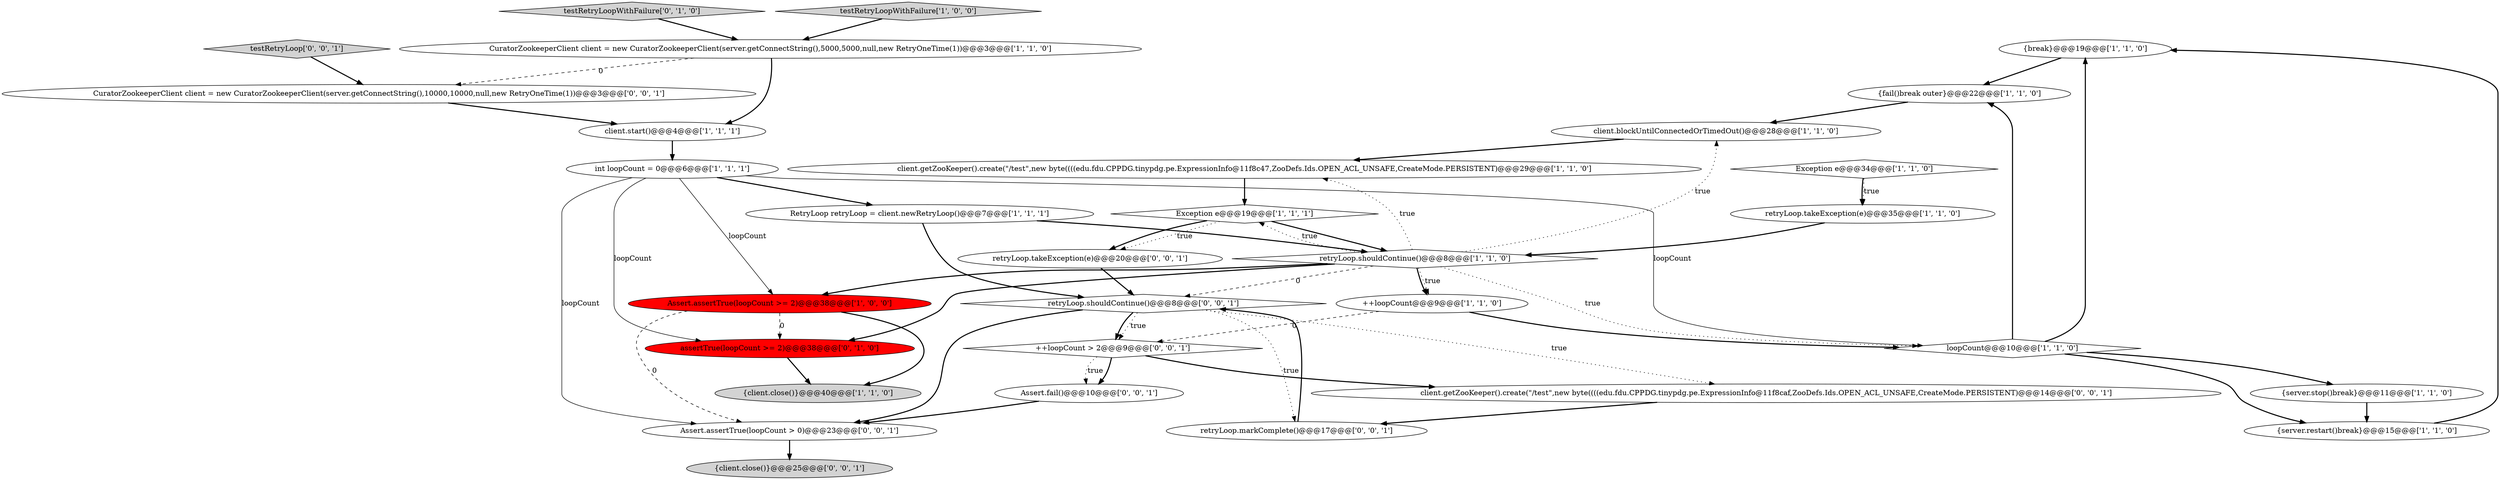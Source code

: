 digraph {
14 [style = filled, label = "{break}@@@19@@@['1', '1', '0']", fillcolor = white, shape = ellipse image = "AAA0AAABBB1BBB"];
19 [style = filled, label = "testRetryLoopWithFailure['0', '1', '0']", fillcolor = lightgray, shape = diamond image = "AAA0AAABBB2BBB"];
7 [style = filled, label = "{server.restart()break}@@@15@@@['1', '1', '0']", fillcolor = white, shape = ellipse image = "AAA0AAABBB1BBB"];
26 [style = filled, label = "CuratorZookeeperClient client = new CuratorZookeeperClient(server.getConnectString(),10000,10000,null,new RetryOneTime(1))@@@3@@@['0', '0', '1']", fillcolor = white, shape = ellipse image = "AAA0AAABBB3BBB"];
1 [style = filled, label = "retryLoop.takeException(e)@@@35@@@['1', '1', '0']", fillcolor = white, shape = ellipse image = "AAA0AAABBB1BBB"];
21 [style = filled, label = "retryLoop.shouldContinue()@@@8@@@['0', '0', '1']", fillcolor = white, shape = diamond image = "AAA0AAABBB3BBB"];
13 [style = filled, label = "Exception e@@@19@@@['1', '1', '1']", fillcolor = white, shape = diamond image = "AAA0AAABBB1BBB"];
22 [style = filled, label = "client.getZooKeeper().create(\"/test\",new byte((((edu.fdu.CPPDG.tinypdg.pe.ExpressionInfo@11f8caf,ZooDefs.Ids.OPEN_ACL_UNSAFE,CreateMode.PERSISTENT)@@@14@@@['0', '0', '1']", fillcolor = white, shape = ellipse image = "AAA0AAABBB3BBB"];
27 [style = filled, label = "testRetryLoop['0', '0', '1']", fillcolor = lightgray, shape = diamond image = "AAA0AAABBB3BBB"];
29 [style = filled, label = "++loopCount > 2@@@9@@@['0', '0', '1']", fillcolor = white, shape = diamond image = "AAA0AAABBB3BBB"];
24 [style = filled, label = "Assert.assertTrue(loopCount > 0)@@@23@@@['0', '0', '1']", fillcolor = white, shape = ellipse image = "AAA0AAABBB3BBB"];
11 [style = filled, label = "RetryLoop retryLoop = client.newRetryLoop()@@@7@@@['1', '1', '1']", fillcolor = white, shape = ellipse image = "AAA0AAABBB1BBB"];
18 [style = filled, label = "client.getZooKeeper().create(\"/test\",new byte((((edu.fdu.CPPDG.tinypdg.pe.ExpressionInfo@11f8c47,ZooDefs.Ids.OPEN_ACL_UNSAFE,CreateMode.PERSISTENT)@@@29@@@['1', '1', '0']", fillcolor = white, shape = ellipse image = "AAA0AAABBB1BBB"];
12 [style = filled, label = "++loopCount@@@9@@@['1', '1', '0']", fillcolor = white, shape = ellipse image = "AAA0AAABBB1BBB"];
25 [style = filled, label = "{client.close()}@@@25@@@['0', '0', '1']", fillcolor = lightgray, shape = ellipse image = "AAA0AAABBB3BBB"];
2 [style = filled, label = "client.start()@@@4@@@['1', '1', '1']", fillcolor = white, shape = ellipse image = "AAA0AAABBB1BBB"];
5 [style = filled, label = "testRetryLoopWithFailure['1', '0', '0']", fillcolor = lightgray, shape = diamond image = "AAA0AAABBB1BBB"];
4 [style = filled, label = "Assert.assertTrue(loopCount >= 2)@@@38@@@['1', '0', '0']", fillcolor = red, shape = ellipse image = "AAA1AAABBB1BBB"];
23 [style = filled, label = "retryLoop.markComplete()@@@17@@@['0', '0', '1']", fillcolor = white, shape = ellipse image = "AAA0AAABBB3BBB"];
10 [style = filled, label = "int loopCount = 0@@@6@@@['1', '1', '1']", fillcolor = white, shape = ellipse image = "AAA0AAABBB1BBB"];
15 [style = filled, label = "CuratorZookeeperClient client = new CuratorZookeeperClient(server.getConnectString(),5000,5000,null,new RetryOneTime(1))@@@3@@@['1', '1', '0']", fillcolor = white, shape = ellipse image = "AAA0AAABBB1BBB"];
28 [style = filled, label = "retryLoop.takeException(e)@@@20@@@['0', '0', '1']", fillcolor = white, shape = ellipse image = "AAA0AAABBB3BBB"];
16 [style = filled, label = "loopCount@@@10@@@['1', '1', '0']", fillcolor = white, shape = diamond image = "AAA0AAABBB1BBB"];
17 [style = filled, label = "retryLoop.shouldContinue()@@@8@@@['1', '1', '0']", fillcolor = white, shape = diamond image = "AAA0AAABBB1BBB"];
9 [style = filled, label = "Exception e@@@34@@@['1', '1', '0']", fillcolor = white, shape = diamond image = "AAA0AAABBB1BBB"];
3 [style = filled, label = "{server.stop()break}@@@11@@@['1', '1', '0']", fillcolor = white, shape = ellipse image = "AAA0AAABBB1BBB"];
20 [style = filled, label = "assertTrue(loopCount >= 2)@@@38@@@['0', '1', '0']", fillcolor = red, shape = ellipse image = "AAA1AAABBB2BBB"];
8 [style = filled, label = "{client.close()}@@@40@@@['1', '1', '0']", fillcolor = lightgray, shape = ellipse image = "AAA0AAABBB1BBB"];
0 [style = filled, label = "client.blockUntilConnectedOrTimedOut()@@@28@@@['1', '1', '0']", fillcolor = white, shape = ellipse image = "AAA0AAABBB1BBB"];
30 [style = filled, label = "Assert.fail()@@@10@@@['0', '0', '1']", fillcolor = white, shape = ellipse image = "AAA0AAABBB3BBB"];
6 [style = filled, label = "{fail()break outer}@@@22@@@['1', '1', '0']", fillcolor = white, shape = ellipse image = "AAA0AAABBB1BBB"];
16->3 [style = bold, label=""];
30->24 [style = bold, label=""];
15->2 [style = bold, label=""];
17->0 [style = dotted, label="true"];
13->28 [style = dotted, label="true"];
17->18 [style = dotted, label="true"];
29->30 [style = bold, label=""];
10->20 [style = solid, label="loopCount"];
16->6 [style = bold, label=""];
21->29 [style = dotted, label="true"];
11->21 [style = bold, label=""];
16->7 [style = bold, label=""];
5->15 [style = bold, label=""];
21->22 [style = dotted, label="true"];
6->0 [style = bold, label=""];
12->16 [style = bold, label=""];
21->24 [style = bold, label=""];
10->24 [style = solid, label="loopCount"];
2->10 [style = bold, label=""];
17->21 [style = dashed, label="0"];
22->23 [style = bold, label=""];
10->4 [style = solid, label="loopCount"];
1->17 [style = bold, label=""];
7->14 [style = bold, label=""];
17->16 [style = dotted, label="true"];
13->17 [style = bold, label=""];
26->2 [style = bold, label=""];
20->8 [style = bold, label=""];
17->12 [style = bold, label=""];
28->21 [style = bold, label=""];
21->29 [style = bold, label=""];
27->26 [style = bold, label=""];
23->21 [style = bold, label=""];
3->7 [style = bold, label=""];
17->12 [style = dotted, label="true"];
4->20 [style = dashed, label="0"];
24->25 [style = bold, label=""];
21->23 [style = dotted, label="true"];
12->29 [style = dashed, label="0"];
9->1 [style = dotted, label="true"];
18->13 [style = bold, label=""];
29->30 [style = dotted, label="true"];
15->26 [style = dashed, label="0"];
11->17 [style = bold, label=""];
16->14 [style = bold, label=""];
0->18 [style = bold, label=""];
4->8 [style = bold, label=""];
29->22 [style = bold, label=""];
4->24 [style = dashed, label="0"];
19->15 [style = bold, label=""];
9->1 [style = bold, label=""];
17->13 [style = dotted, label="true"];
14->6 [style = bold, label=""];
17->4 [style = bold, label=""];
10->16 [style = solid, label="loopCount"];
13->28 [style = bold, label=""];
17->20 [style = bold, label=""];
10->11 [style = bold, label=""];
}
